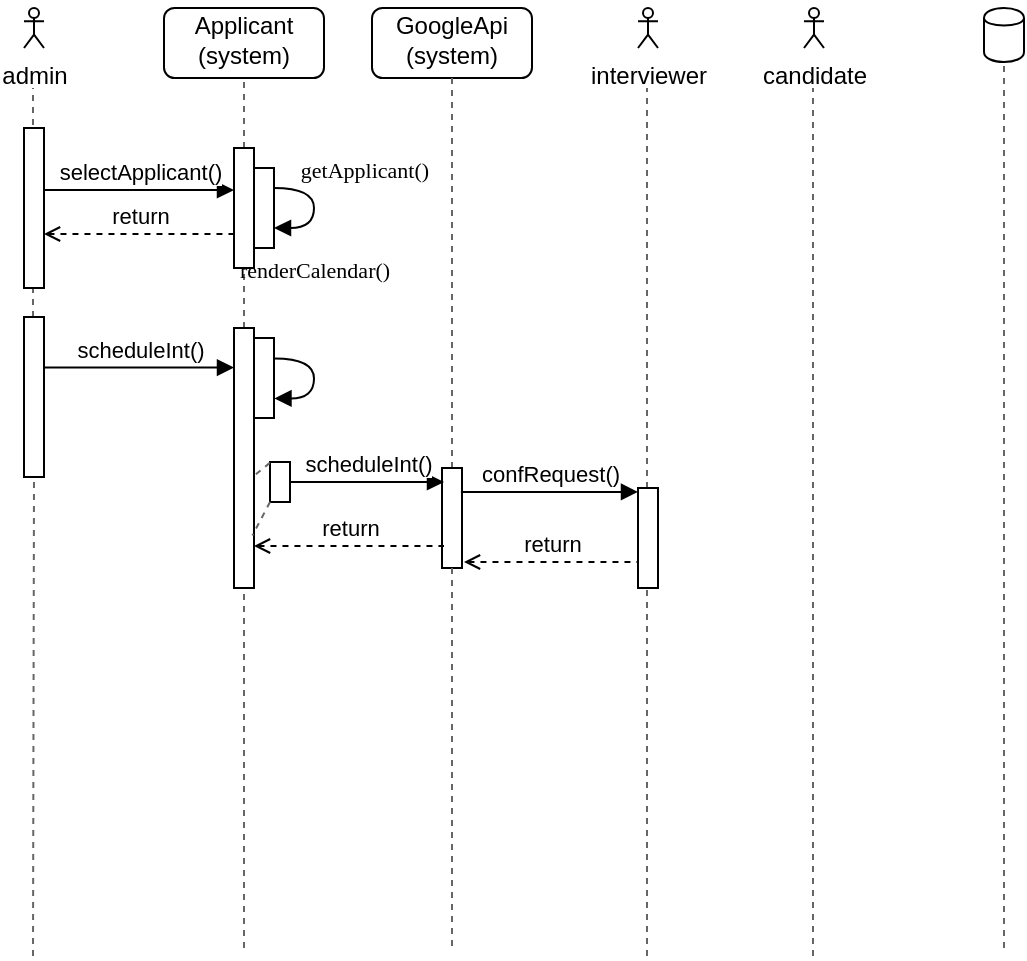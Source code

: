 <mxfile version="12.0.2" type="device" pages="1"><diagram id="rA751sVKyLjmvcsYQQhR" name="Page-1"><mxGraphModel dx="670" dy="333" grid="1" gridSize="10" guides="1" tooltips="1" connect="1" arrows="1" fold="1" page="1" pageScale="1" pageWidth="827" pageHeight="1169" math="0" shadow="0"><root><mxCell id="0"/><mxCell id="1" parent="0"/><mxCell id="cRmKjPNNhjUA1rrWqGOF-16" value="" style="endArrow=none;dashed=1;html=1;entryX=0.5;entryY=1;entryDx=0;entryDy=0;strokeColor=#666666;" edge="1" parent="1" source="cRmKjPNNhjUA1rrWqGOF-45" target="cRmKjPNNhjUA1rrWqGOF-5"><mxGeometry width="50" height="50" relative="1" as="geometry"><mxPoint x="190" y="860" as="sourcePoint"/><mxPoint x="190" y="426.0" as="targetPoint"/></mxGeometry></mxCell><mxCell id="cRmKjPNNhjUA1rrWqGOF-1" value="admin" style="shape=umlActor;verticalLabelPosition=bottom;labelBackgroundColor=#ffffff;verticalAlign=top;html=1;outlineConnect=0;" vertex="1" parent="1"><mxGeometry x="80" y="390" width="10" height="20" as="geometry"/></mxCell><mxCell id="cRmKjPNNhjUA1rrWqGOF-4" value="" style="rounded=1;whiteSpace=wrap;html=1;" vertex="1" parent="1"><mxGeometry x="150" y="390" width="80" height="35" as="geometry"/></mxCell><UserObject label="Applicant&lt;br&gt;(system)" placeholders="1" name="Variable" id="cRmKjPNNhjUA1rrWqGOF-5"><mxCell style="text;html=1;strokeColor=none;fillColor=none;align=center;verticalAlign=middle;whiteSpace=wrap;overflow=hidden;" vertex="1" parent="1"><mxGeometry x="150" y="386" width="80" height="40" as="geometry"/></mxCell></UserObject><mxCell id="cRmKjPNNhjUA1rrWqGOF-7" value="" style="endArrow=none;dashed=1;html=1;entryX=0.5;entryY=1;entryDx=0;entryDy=0;strokeColor=#666666;" edge="1" parent="1" source="cRmKjPNNhjUA1rrWqGOF-43"><mxGeometry width="50" height="50" relative="1" as="geometry"><mxPoint x="84.5" y="864" as="sourcePoint"/><mxPoint x="84.5" y="430.0" as="targetPoint"/></mxGeometry></mxCell><mxCell id="cRmKjPNNhjUA1rrWqGOF-12" value="" style="html=1;points=[];perimeter=orthogonalPerimeter;gradientColor=none;" vertex="1" parent="1"><mxGeometry x="80" y="450" width="10" height="80" as="geometry"/></mxCell><mxCell id="cRmKjPNNhjUA1rrWqGOF-13" value="selectApplicant()" style="html=1;verticalAlign=bottom;endArrow=none;entryX=1;entryY=0;endFill=0;startArrow=block;startFill=1;" edge="1" parent="1"><mxGeometry relative="1" as="geometry"><mxPoint x="185" y="481.0" as="sourcePoint"/><mxPoint x="90" y="481.0" as="targetPoint"/></mxGeometry></mxCell><mxCell id="cRmKjPNNhjUA1rrWqGOF-14" value="return" style="html=1;verticalAlign=bottom;endArrow=none;dashed=1;endSize=8;exitX=1;exitY=0.95;endFill=0;startArrow=open;startFill=0;" edge="1" parent="1"><mxGeometry relative="1" as="geometry"><mxPoint x="185" y="503.0" as="targetPoint"/><mxPoint x="90" y="503.0" as="sourcePoint"/></mxGeometry></mxCell><mxCell id="cRmKjPNNhjUA1rrWqGOF-15" value="" style="html=1;points=[];perimeter=orthogonalPerimeter;" vertex="1" parent="1"><mxGeometry x="185" y="460" width="10" height="60" as="geometry"/></mxCell><mxCell id="cRmKjPNNhjUA1rrWqGOF-21" value="" style="rounded=1;whiteSpace=wrap;html=1;" vertex="1" parent="1"><mxGeometry x="254" y="390" width="80" height="35" as="geometry"/></mxCell><UserObject label="GoogleApi&lt;br&gt;(system)" placeholders="1" name="Variable" id="cRmKjPNNhjUA1rrWqGOF-22"><mxCell style="text;html=1;strokeColor=none;fillColor=none;align=center;verticalAlign=middle;whiteSpace=wrap;overflow=hidden;" vertex="1" parent="1"><mxGeometry x="254" y="386" width="80" height="40" as="geometry"/></mxCell></UserObject><mxCell id="cRmKjPNNhjUA1rrWqGOF-23" value="" style="endArrow=none;dashed=1;html=1;entryX=0.5;entryY=1;entryDx=0;entryDy=0;strokeColor=#666666;" edge="1" parent="1" source="cRmKjPNNhjUA1rrWqGOF-53"><mxGeometry width="50" height="50" relative="1" as="geometry"><mxPoint x="294" y="859" as="sourcePoint"/><mxPoint x="294" y="425.0" as="targetPoint"/></mxGeometry></mxCell><mxCell id="cRmKjPNNhjUA1rrWqGOF-26" value="interviewer" style="shape=umlActor;verticalLabelPosition=bottom;labelBackgroundColor=#ffffff;verticalAlign=top;html=1;outlineConnect=0;" vertex="1" parent="1"><mxGeometry x="387" y="390" width="10" height="20" as="geometry"/></mxCell><mxCell id="cRmKjPNNhjUA1rrWqGOF-31" value="" style="endArrow=none;dashed=1;html=1;entryX=0.5;entryY=1;entryDx=0;entryDy=0;strokeColor=#666666;" edge="1" parent="1"><mxGeometry width="50" height="50" relative="1" as="geometry"><mxPoint x="391.5" y="864" as="sourcePoint"/><mxPoint x="391.5" y="430.0" as="targetPoint"/></mxGeometry></mxCell><mxCell id="cRmKjPNNhjUA1rrWqGOF-32" value="candidate" style="shape=umlActor;verticalLabelPosition=bottom;labelBackgroundColor=#ffffff;verticalAlign=top;html=1;outlineConnect=0;" vertex="1" parent="1"><mxGeometry x="470" y="390" width="10" height="20" as="geometry"/></mxCell><mxCell id="cRmKjPNNhjUA1rrWqGOF-33" value="" style="endArrow=none;dashed=1;html=1;entryX=0.5;entryY=1;entryDx=0;entryDy=0;strokeColor=#666666;" edge="1" parent="1"><mxGeometry width="50" height="50" relative="1" as="geometry"><mxPoint x="474.5" y="864" as="sourcePoint"/><mxPoint x="474.5" y="430.0" as="targetPoint"/></mxGeometry></mxCell><mxCell id="cRmKjPNNhjUA1rrWqGOF-34" value="" style="shape=cylinder;whiteSpace=wrap;html=1;boundedLbl=1;backgroundOutline=1;" vertex="1" parent="1"><mxGeometry x="560" y="390" width="20" height="27" as="geometry"/></mxCell><mxCell id="cRmKjPNNhjUA1rrWqGOF-39" value="" style="endArrow=none;dashed=1;html=1;entryX=0.5;entryY=1;entryDx=0;entryDy=0;strokeColor=#666666;" edge="1" parent="1" target="cRmKjPNNhjUA1rrWqGOF-34"><mxGeometry width="50" height="50" relative="1" as="geometry"><mxPoint x="570" y="860" as="sourcePoint"/><mxPoint x="569" y="520" as="targetPoint"/></mxGeometry></mxCell><mxCell id="cRmKjPNNhjUA1rrWqGOF-41" value="&lt;font style=&quot;font-size: 11px&quot;&gt;getApplicant()&lt;/font&gt;" style="html=1;verticalAlign=bottom;endArrow=block;labelBackgroundColor=none;fontFamily=Verdana;fontSize=12;elbow=vertical;edgeStyle=orthogonalEdgeStyle;curved=1;" edge="1" parent="1"><mxGeometry x="-0.333" y="25" relative="1" as="geometry"><mxPoint x="205" y="480" as="sourcePoint"/><mxPoint x="205" y="500" as="targetPoint"/><Array as="points"><mxPoint x="225" y="480"/><mxPoint x="225" y="500"/></Array><mxPoint as="offset"/></mxGeometry></mxCell><mxCell id="cRmKjPNNhjUA1rrWqGOF-42" value="" style="html=1;points=[];perimeter=orthogonalPerimeter;" vertex="1" parent="1"><mxGeometry x="195" y="470" width="10" height="40" as="geometry"/></mxCell><mxCell id="cRmKjPNNhjUA1rrWqGOF-43" value="" style="html=1;points=[];perimeter=orthogonalPerimeter;gradientColor=none;" vertex="1" parent="1"><mxGeometry x="80" y="544.5" width="10" height="80" as="geometry"/></mxCell><mxCell id="cRmKjPNNhjUA1rrWqGOF-44" value="" style="endArrow=none;dashed=1;html=1;entryX=0.5;entryY=1;entryDx=0;entryDy=0;strokeColor=#666666;" edge="1" parent="1" target="cRmKjPNNhjUA1rrWqGOF-43"><mxGeometry width="50" height="50" relative="1" as="geometry"><mxPoint x="84.5" y="864" as="sourcePoint"/><mxPoint x="84.5" y="430.0" as="targetPoint"/></mxGeometry></mxCell><mxCell id="cRmKjPNNhjUA1rrWqGOF-45" value="" style="html=1;points=[];perimeter=orthogonalPerimeter;gradientColor=none;" vertex="1" parent="1"><mxGeometry x="185" y="550" width="10" height="130" as="geometry"/></mxCell><mxCell id="cRmKjPNNhjUA1rrWqGOF-46" value="" style="endArrow=none;dashed=1;html=1;entryX=0.5;entryY=1;entryDx=0;entryDy=0;strokeColor=#666666;" edge="1" parent="1" target="cRmKjPNNhjUA1rrWqGOF-45"><mxGeometry width="50" height="50" relative="1" as="geometry"><mxPoint x="190" y="860" as="sourcePoint"/><mxPoint x="190" y="426" as="targetPoint"/></mxGeometry></mxCell><mxCell id="cRmKjPNNhjUA1rrWqGOF-47" value="&lt;font style=&quot;font-size: 11px&quot;&gt;renderCalendar()&lt;/font&gt;" style="html=1;verticalAlign=bottom;endArrow=block;labelBackgroundColor=none;fontFamily=Verdana;fontSize=12;elbow=vertical;edgeStyle=orthogonalEdgeStyle;curved=1;" edge="1" parent="1"><mxGeometry x="-0.337" y="35" relative="1" as="geometry"><mxPoint x="205.238" y="565.19" as="sourcePoint"/><mxPoint x="205.238" y="585.19" as="targetPoint"/><Array as="points"><mxPoint x="225" y="565"/><mxPoint x="225" y="585"/></Array><mxPoint as="offset"/></mxGeometry></mxCell><mxCell id="cRmKjPNNhjUA1rrWqGOF-48" value="" style="html=1;points=[];perimeter=orthogonalPerimeter;" vertex="1" parent="1"><mxGeometry x="195" y="555" width="10" height="40" as="geometry"/></mxCell><mxCell id="cRmKjPNNhjUA1rrWqGOF-49" value="" style="html=1;points=[];perimeter=orthogonalPerimeter;" vertex="1" parent="1"><mxGeometry x="203" y="617" width="10" height="20" as="geometry"/></mxCell><mxCell id="cRmKjPNNhjUA1rrWqGOF-50" value="" style="endArrow=none;dashed=1;html=1;entryX=1.04;entryY=0.566;entryDx=0;entryDy=0;strokeColor=#666666;entryPerimeter=0;exitX=-0.01;exitY=0.022;exitDx=0;exitDy=0;exitPerimeter=0;" edge="1" parent="1" source="cRmKjPNNhjUA1rrWqGOF-49" target="cRmKjPNNhjUA1rrWqGOF-45"><mxGeometry width="50" height="50" relative="1" as="geometry"><mxPoint x="304" y="869" as="sourcePoint"/><mxPoint x="304" y="435.0" as="targetPoint"/></mxGeometry></mxCell><mxCell id="cRmKjPNNhjUA1rrWqGOF-51" value="" style="endArrow=none;dashed=1;html=1;entryX=0.92;entryY=0.798;entryDx=0;entryDy=0;strokeColor=#666666;entryPerimeter=0;exitX=0.001;exitY=1;exitDx=0;exitDy=0;exitPerimeter=0;" edge="1" parent="1" source="cRmKjPNNhjUA1rrWqGOF-49" target="cRmKjPNNhjUA1rrWqGOF-45"><mxGeometry width="50" height="50" relative="1" as="geometry"><mxPoint x="215.24" y="624.48" as="sourcePoint"/><mxPoint x="207.14" y="617.8" as="targetPoint"/></mxGeometry></mxCell><mxCell id="cRmKjPNNhjUA1rrWqGOF-53" value="" style="html=1;points=[];perimeter=orthogonalPerimeter;" vertex="1" parent="1"><mxGeometry x="289" y="620" width="10" height="50" as="geometry"/></mxCell><mxCell id="cRmKjPNNhjUA1rrWqGOF-54" value="" style="endArrow=none;dashed=1;html=1;entryX=0.5;entryY=1;entryDx=0;entryDy=0;strokeColor=#666666;" edge="1" parent="1" target="cRmKjPNNhjUA1rrWqGOF-53"><mxGeometry width="50" height="50" relative="1" as="geometry"><mxPoint x="294" y="859" as="sourcePoint"/><mxPoint x="294" y="425.0" as="targetPoint"/></mxGeometry></mxCell><mxCell id="cRmKjPNNhjUA1rrWqGOF-57" value="scheduleInt()" style="html=1;verticalAlign=bottom;endArrow=none;entryX=1;entryY=0;endFill=0;startArrow=block;startFill=1;" edge="1" parent="1"><mxGeometry relative="1" as="geometry"><mxPoint x="290" y="627" as="sourcePoint"/><mxPoint x="213" y="627.0" as="targetPoint"/></mxGeometry></mxCell><mxCell id="cRmKjPNNhjUA1rrWqGOF-59" value="scheduleInt()" style="html=1;verticalAlign=bottom;endArrow=none;entryX=1;entryY=0.316;endFill=0;startArrow=block;startFill=1;entryDx=0;entryDy=0;entryPerimeter=0;" edge="1" parent="1" source="cRmKjPNNhjUA1rrWqGOF-45" target="cRmKjPNNhjUA1rrWqGOF-43"><mxGeometry relative="1" as="geometry"><mxPoint x="177" y="570" as="sourcePoint"/><mxPoint x="100" y="570.0" as="targetPoint"/></mxGeometry></mxCell><mxCell id="cRmKjPNNhjUA1rrWqGOF-61" value="return" style="html=1;verticalAlign=bottom;endArrow=none;dashed=1;endSize=8;exitX=1;exitY=0.95;endFill=0;startArrow=open;startFill=0;" edge="1" parent="1"><mxGeometry relative="1" as="geometry"><mxPoint x="290" y="659.0" as="targetPoint"/><mxPoint x="195" y="659.0" as="sourcePoint"/></mxGeometry></mxCell><mxCell id="cRmKjPNNhjUA1rrWqGOF-63" value="confRequest()" style="html=1;verticalAlign=bottom;endArrow=none;entryX=0.946;entryY=0.239;endFill=0;startArrow=block;startFill=1;entryDx=0;entryDy=0;entryPerimeter=0;" edge="1" parent="1" source="cRmKjPNNhjUA1rrWqGOF-64" target="cRmKjPNNhjUA1rrWqGOF-53"><mxGeometry relative="1" as="geometry"><mxPoint x="376" y="627" as="sourcePoint"/><mxPoint x="299" y="627.0" as="targetPoint"/></mxGeometry></mxCell><mxCell id="cRmKjPNNhjUA1rrWqGOF-64" value="" style="html=1;points=[];perimeter=orthogonalPerimeter;" vertex="1" parent="1"><mxGeometry x="387" y="630" width="10" height="50" as="geometry"/></mxCell><mxCell id="cRmKjPNNhjUA1rrWqGOF-65" value="return" style="html=1;verticalAlign=bottom;endArrow=none;dashed=1;endSize=8;endFill=0;startArrow=open;startFill=0;" edge="1" parent="1"><mxGeometry relative="1" as="geometry"><mxPoint x="387" y="667.0" as="targetPoint"/><mxPoint x="300" y="667" as="sourcePoint"/></mxGeometry></mxCell></root></mxGraphModel></diagram></mxfile>